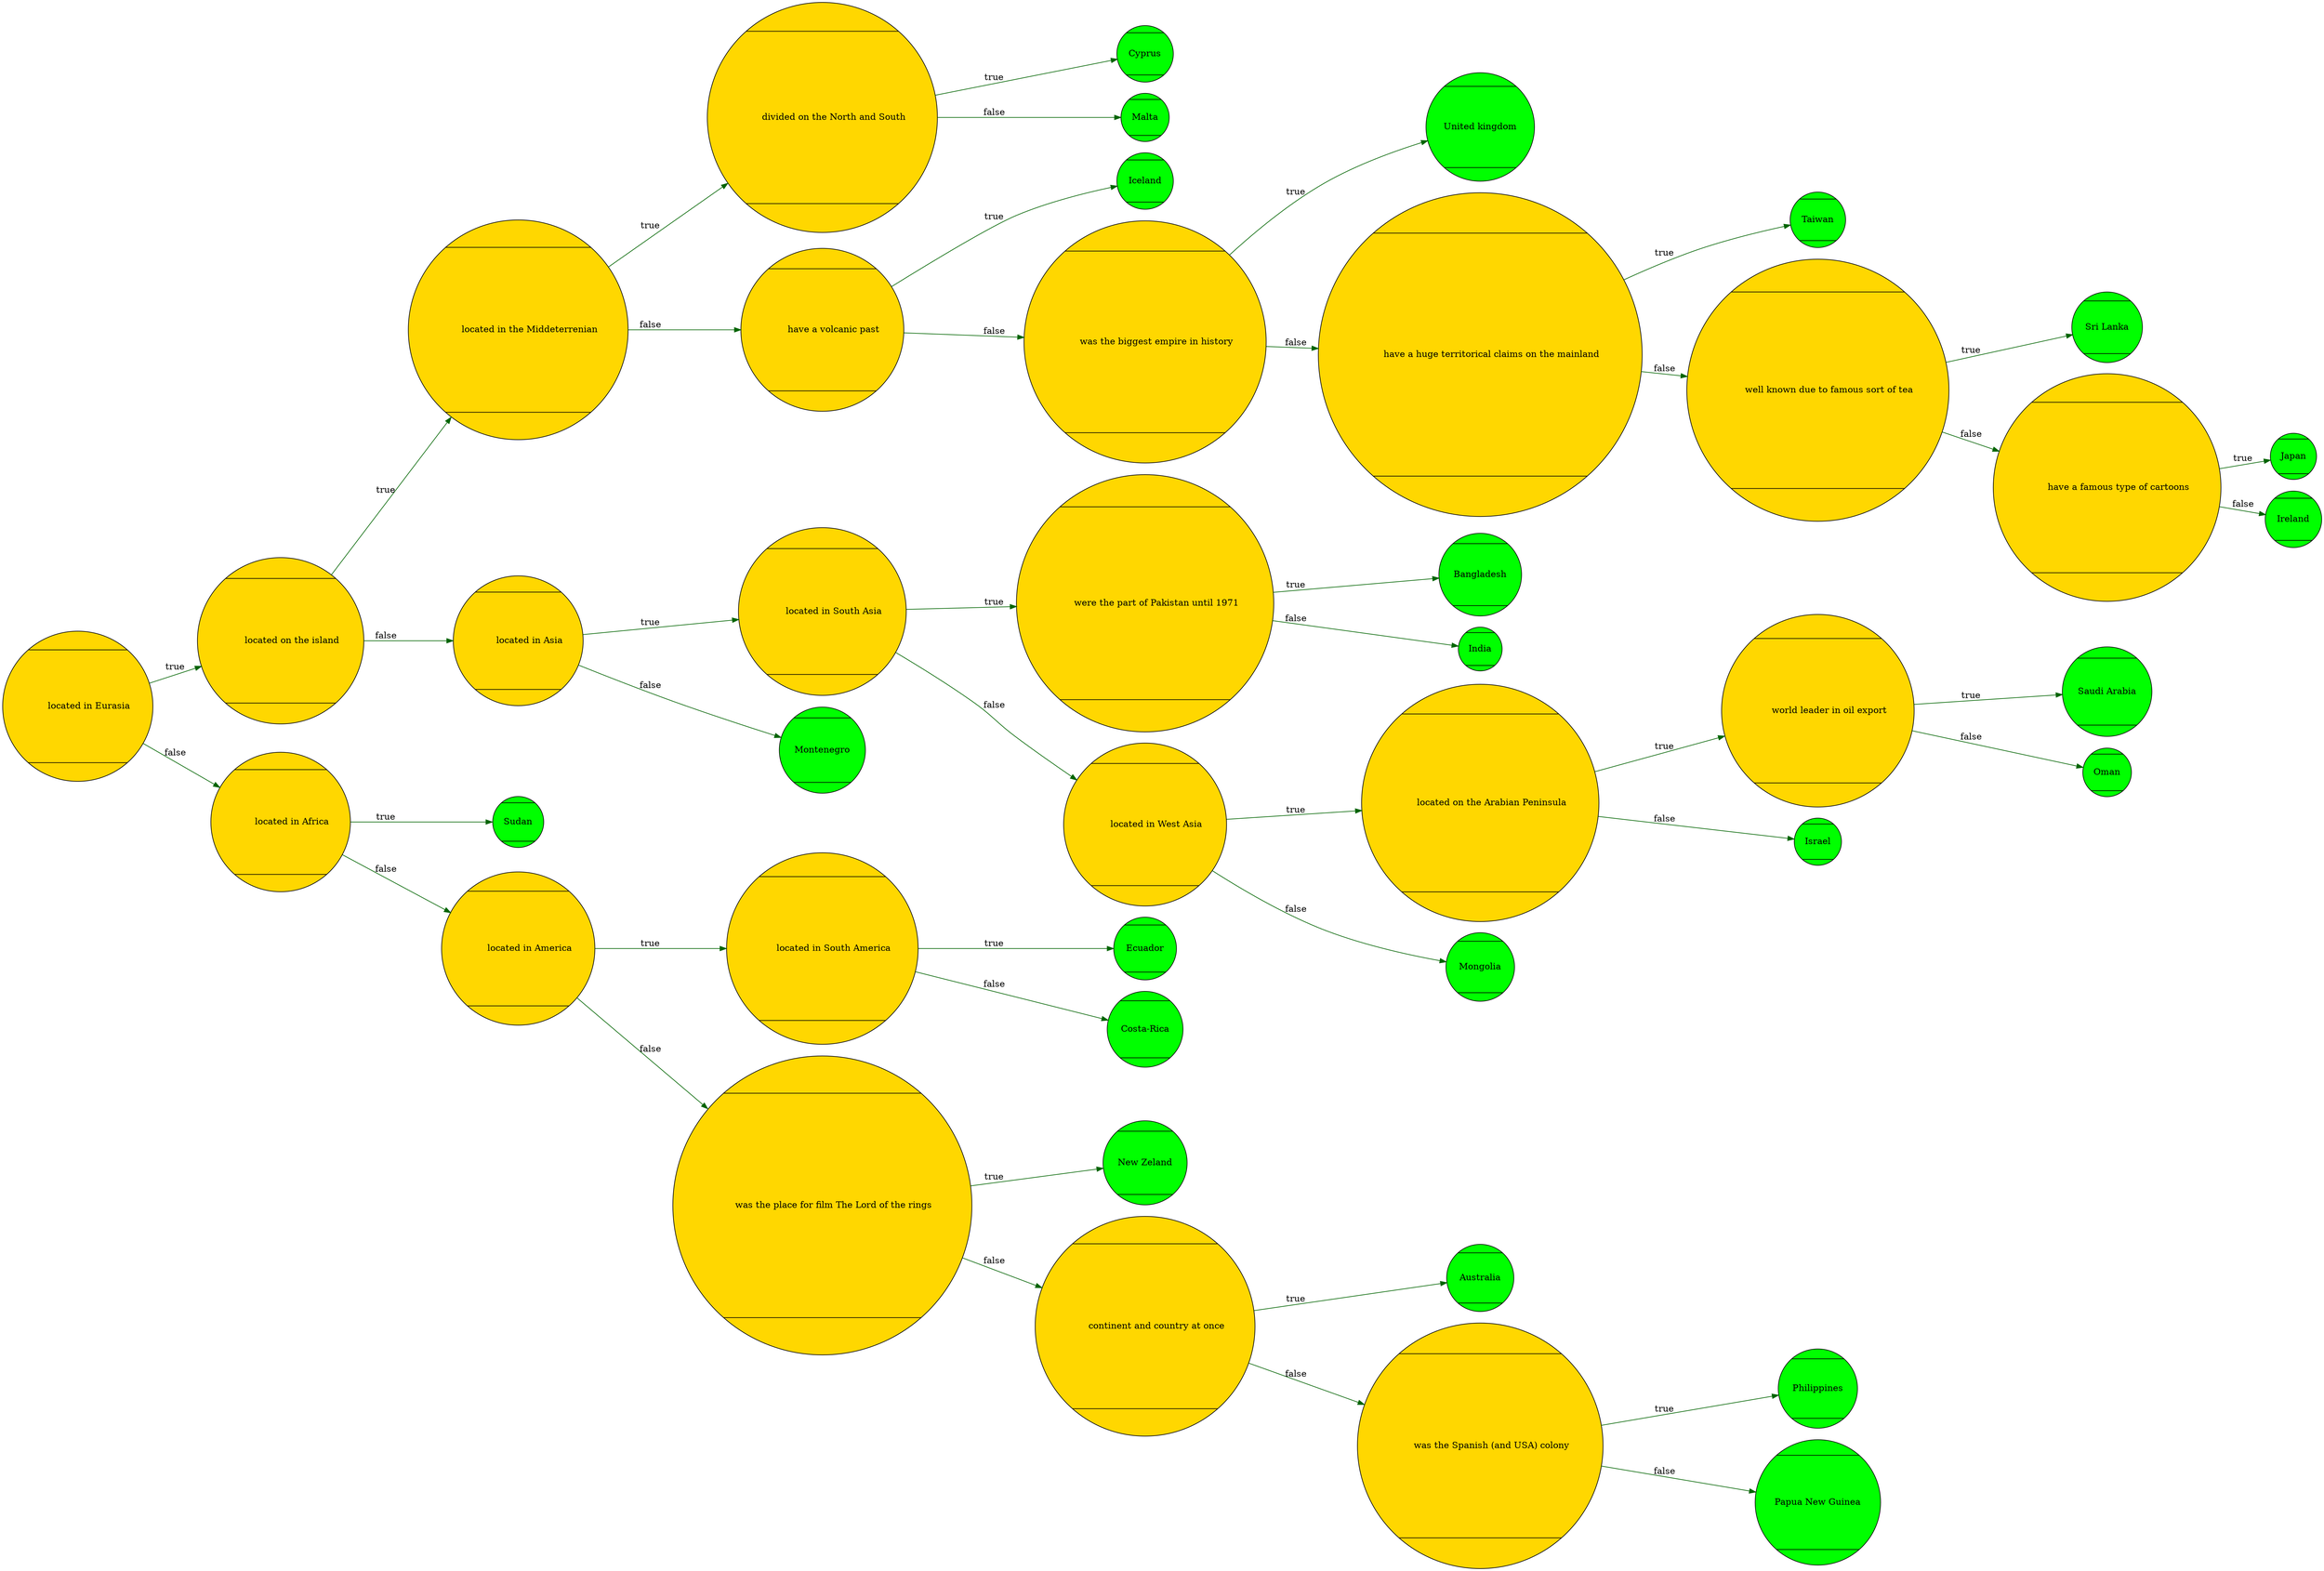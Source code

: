 digraph G{
edge [color = "darkgreen"];
rankdir = "LR";
node [shape = Mcircle];
node [color = "#000000", shape = Mcircle];
node0x55f44db16400[ style = "filled, rounded", fillcolor = "gold"]node0x55f44db16400 [label="	located in Eurasia
"];
node0x55f44db179c0[ style = "filled, rounded", fillcolor = "gold"]node0x55f44db179c0 [label="	located on the island
"];
node0x55f44db17a20[ style = "filled, rounded", fillcolor = "gold"]node0x55f44db17a20 [label="	located in the Middeterrenian
"];
node0x55f44db17a80[ style = "filled, rounded", fillcolor = "gold"]node0x55f44db17a80 [label="	divided on the North and South
"];
node0x55f44db17ae0[ style = "filled, rounded", fillcolor = "lime"]node0x55f44db17ae0 [label="Cyprus
"];
node0x55f44db17b40[ style = "filled, rounded", fillcolor = "lime"]node0x55f44db17b40 [label="Malta
"];
node0x55f44db17ba0[ style = "filled, rounded", fillcolor = "gold"]node0x55f44db17ba0 [label="	have a volcanic past
"];
node0x55f44db17c00[ style = "filled, rounded", fillcolor = "lime"]node0x55f44db17c00 [label="Iceland
"];
node0x55f44db17c60[ style = "filled, rounded", fillcolor = "gold"]node0x55f44db17c60 [label="	was the biggest empire in history
"];
node0x55f44db17cc0[ style = "filled, rounded", fillcolor = "lime"]node0x55f44db17cc0 [label="United kingdom
"];
node0x55f44db17d20[ style = "filled, rounded", fillcolor = "gold"]node0x55f44db17d20 [label="	have a huge territorical claims on the mainland
"];
node0x55f44db17d80[ style = "filled, rounded", fillcolor = "lime"]node0x55f44db17d80 [label="Taiwan
"];
node0x55f44db17de0[ style = "filled, rounded", fillcolor = "gold"]node0x55f44db17de0 [label="	well known due to famous sort of tea
"];
node0x55f44db17e40[ style = "filled, rounded", fillcolor = "lime"]node0x55f44db17e40 [label="Sri Lanka
"];
node0x55f44db17ea0[ style = "filled, rounded", fillcolor = "gold"]node0x55f44db17ea0 [label="	have a famous type of cartoons
"];
node0x55f44db17f00[ style = "filled, rounded", fillcolor = "lime"]node0x55f44db17f00 [label="Japan
"];
node0x55f44db17f60[ style = "filled, rounded", fillcolor = "lime"]node0x55f44db17f60 [label="Ireland
"];
node0x55f44db17fc0[ style = "filled, rounded", fillcolor = "gold"]node0x55f44db17fc0 [label="	located in Asia
"];
node0x55f44db18020[ style = "filled, rounded", fillcolor = "gold"]node0x55f44db18020 [label="	located in South Asia
"];
node0x55f44db18080[ style = "filled, rounded", fillcolor = "gold"]node0x55f44db18080 [label="	were the part of Pakistan until 1971
"];
node0x55f44db180e0[ style = "filled, rounded", fillcolor = "lime"]node0x55f44db180e0 [label="Bangladesh
"];
node0x55f44db18140[ style = "filled, rounded", fillcolor = "lime"]node0x55f44db18140 [label="India
"];
node0x55f44db181a0[ style = "filled, rounded", fillcolor = "gold"]node0x55f44db181a0 [label="	located in West Asia
"];
node0x55f44db18200[ style = "filled, rounded", fillcolor = "gold"]node0x55f44db18200 [label="	located on the Arabian Peninsula
"];
node0x55f44db18260[ style = "filled, rounded", fillcolor = "gold"]node0x55f44db18260 [label="	world leader in oil export
"];
node0x55f44db182c0[ style = "filled, rounded", fillcolor = "lime"]node0x55f44db182c0 [label="Saudi Arabia
"];
node0x55f44db18320[ style = "filled, rounded", fillcolor = "lime"]node0x55f44db18320 [label="Oman
"];
node0x55f44db18380[ style = "filled, rounded", fillcolor = "lime"]node0x55f44db18380 [label="Israel
"];
node0x55f44db183e0[ style = "filled, rounded", fillcolor = "lime"]node0x55f44db183e0 [label="Mongolia
"];
node0x55f44db18440[ style = "filled, rounded", fillcolor = "lime"]node0x55f44db18440 [label="Montenegro
"];
node0x55f44db184a0[ style = "filled, rounded", fillcolor = "gold"]node0x55f44db184a0 [label="	located in Africa
"];
node0x55f44db18500[ style = "filled, rounded", fillcolor = "lime"]node0x55f44db18500 [label="Sudan
"];
node0x55f44db18560[ style = "filled, rounded", fillcolor = "gold"]node0x55f44db18560 [label="	located in America
"];
node0x55f44db185c0[ style = "filled, rounded", fillcolor = "gold"]node0x55f44db185c0 [label="	located in South America
"];
node0x55f44db18620[ style = "filled, rounded", fillcolor = "lime"]node0x55f44db18620 [label="Ecuador
"];
node0x55f44db18680[ style = "filled, rounded", fillcolor = "lime"]node0x55f44db18680 [label="Costa-Rica
"];
node0x55f44db186e0[ style = "filled, rounded", fillcolor = "gold"]node0x55f44db186e0 [label="	was the place for film The Lord of the rings
"];
node0x55f44db18740[ style = "filled, rounded", fillcolor = "lime"]node0x55f44db18740 [label="New Zeland
"];
node0x55f44db187a0[ style = "filled, rounded", fillcolor = "gold"]node0x55f44db187a0 [label="	continent and country at once
"];
node0x55f44db18800[ style = "filled, rounded", fillcolor = "lime"]node0x55f44db18800 [label="Australia
"];
node0x55f44db18860[ style = "filled, rounded", fillcolor = "gold"]node0x55f44db18860 [label="	was the Spanish (and USA) colony
"];
node0x55f44db188c0[ style = "filled, rounded", fillcolor = "lime"]node0x55f44db188c0 [label="Philippines
"];
node0x55f44db18920[ style = "filled, rounded", fillcolor = "lime"]node0x55f44db18920 [label="Papua New Guinea
"];
node0x55f44db16400 -> node0x55f44db184a0 [label="false"];
node0x55f44db184a0 -> node0x55f44db18560 [label="false"];
node0x55f44db18560 -> node0x55f44db186e0 [label="false"];
node0x55f44db186e0 -> node0x55f44db187a0 [label="false"];
node0x55f44db187a0 -> node0x55f44db18860 [label="false"];
node0x55f44db18860 -> node0x55f44db18920 [label="false"];
node0x55f44db18860 -> node0x55f44db188c0 [label="true"];
node0x55f44db187a0 -> node0x55f44db18800 [label="true"];
node0x55f44db186e0 -> node0x55f44db18740 [label="true"];
node0x55f44db18560 -> node0x55f44db185c0 [label="true"];
node0x55f44db185c0 -> node0x55f44db18680 [label="false"];
node0x55f44db185c0 -> node0x55f44db18620 [label="true"];
node0x55f44db184a0 -> node0x55f44db18500 [label="true"];
node0x55f44db16400 -> node0x55f44db179c0 [label="true"];
node0x55f44db179c0 -> node0x55f44db17fc0 [label="false"];
node0x55f44db17fc0 -> node0x55f44db18440 [label="false"];
node0x55f44db17fc0 -> node0x55f44db18020 [label="true"];
node0x55f44db18020 -> node0x55f44db181a0 [label="false"];
node0x55f44db181a0 -> node0x55f44db183e0 [label="false"];
node0x55f44db181a0 -> node0x55f44db18200 [label="true"];
node0x55f44db18200 -> node0x55f44db18380 [label="false"];
node0x55f44db18200 -> node0x55f44db18260 [label="true"];
node0x55f44db18260 -> node0x55f44db18320 [label="false"];
node0x55f44db18260 -> node0x55f44db182c0 [label="true"];
node0x55f44db18020 -> node0x55f44db18080 [label="true"];
node0x55f44db18080 -> node0x55f44db18140 [label="false"];
node0x55f44db18080 -> node0x55f44db180e0 [label="true"];
node0x55f44db179c0 -> node0x55f44db17a20 [label="true"];
node0x55f44db17a20 -> node0x55f44db17ba0 [label="false"];
node0x55f44db17ba0 -> node0x55f44db17c60 [label="false"];
node0x55f44db17c60 -> node0x55f44db17d20 [label="false"];
node0x55f44db17d20 -> node0x55f44db17de0 [label="false"];
node0x55f44db17de0 -> node0x55f44db17ea0 [label="false"];
node0x55f44db17ea0 -> node0x55f44db17f60 [label="false"];
node0x55f44db17ea0 -> node0x55f44db17f00 [label="true"];
node0x55f44db17de0 -> node0x55f44db17e40 [label="true"];
node0x55f44db17d20 -> node0x55f44db17d80 [label="true"];
node0x55f44db17c60 -> node0x55f44db17cc0 [label="true"];
node0x55f44db17ba0 -> node0x55f44db17c00 [label="true"];
node0x55f44db17a20 -> node0x55f44db17a80 [label="true"];
node0x55f44db17a80 -> node0x55f44db17b40 [label="false"];
node0x55f44db17a80 -> node0x55f44db17ae0 [label="true"];
}

